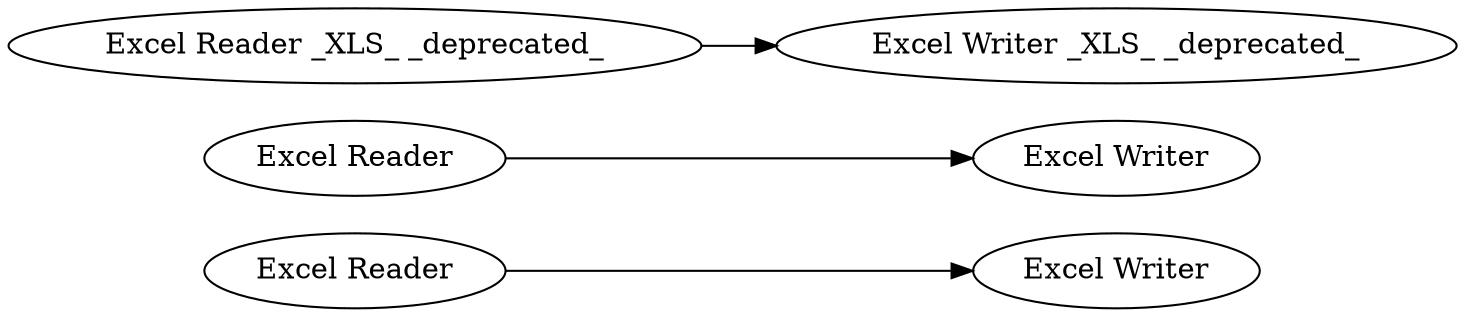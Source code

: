 digraph {
	77 -> 86
	87 -> 88
	76 -> 84
	86 [label="Excel Writer"]
	84 [label="Excel Writer _XLS_ _deprecated_"]
	87 [label="Excel Reader"]
	88 [label="Excel Writer"]
	76 [label="Excel Reader _XLS_ _deprecated_"]
	77 [label="Excel Reader"]
	rankdir=LR
}
